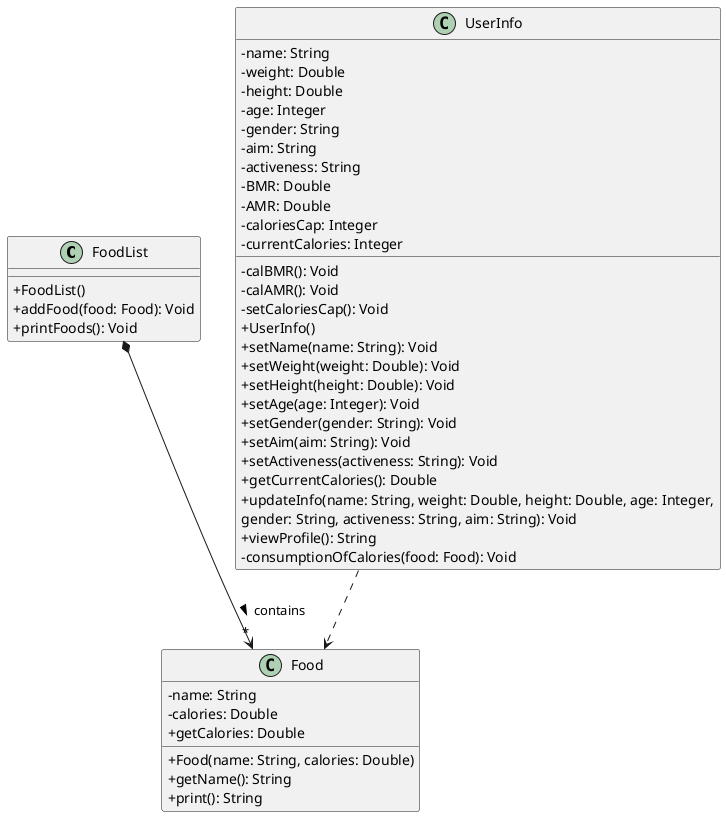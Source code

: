 @startuml
skinparam classAttributeIconSize 0
class FoodList {
    +FoodList()
    +addFood(food: Food): Void
    +printFoods(): Void
}
class Food {
    -name: String
    -calories: Double
    +Food(name: String, calories: Double)
    +getName(): String
    +getCalories: Double
    +print(): String
}
FoodList *--> "*" Food: contains >

class UserInfo {
    -name: String
    -weight: Double
    -height: Double
    -age: Integer
    -gender: String
    -aim: String
    -activeness: String
    -BMR: Double
    -AMR: Double
    -caloriesCap: Integer
    -currentCalories: Integer
    -calBMR(): Void
    -calAMR(): Void
    -setCaloriesCap(): Void
    +UserInfo()
    +setName(name: String): Void
    +setWeight(weight: Double): Void
    +setHeight(height: Double): Void
    +setAge(age: Integer): Void
    +setGender(gender: String): Void
    +setAim(aim: String): Void
    +setActiveness(activeness: String): Void
    +getCurrentCalories(): Double
    +updateInfo(name: String, weight: Double, height: Double, age: Integer,
                               gender: String, activeness: String, aim: String): Void
    +viewProfile(): String
    -consumptionOfCalories(food: Food): Void
}
UserInfo ..> Food
@enduml